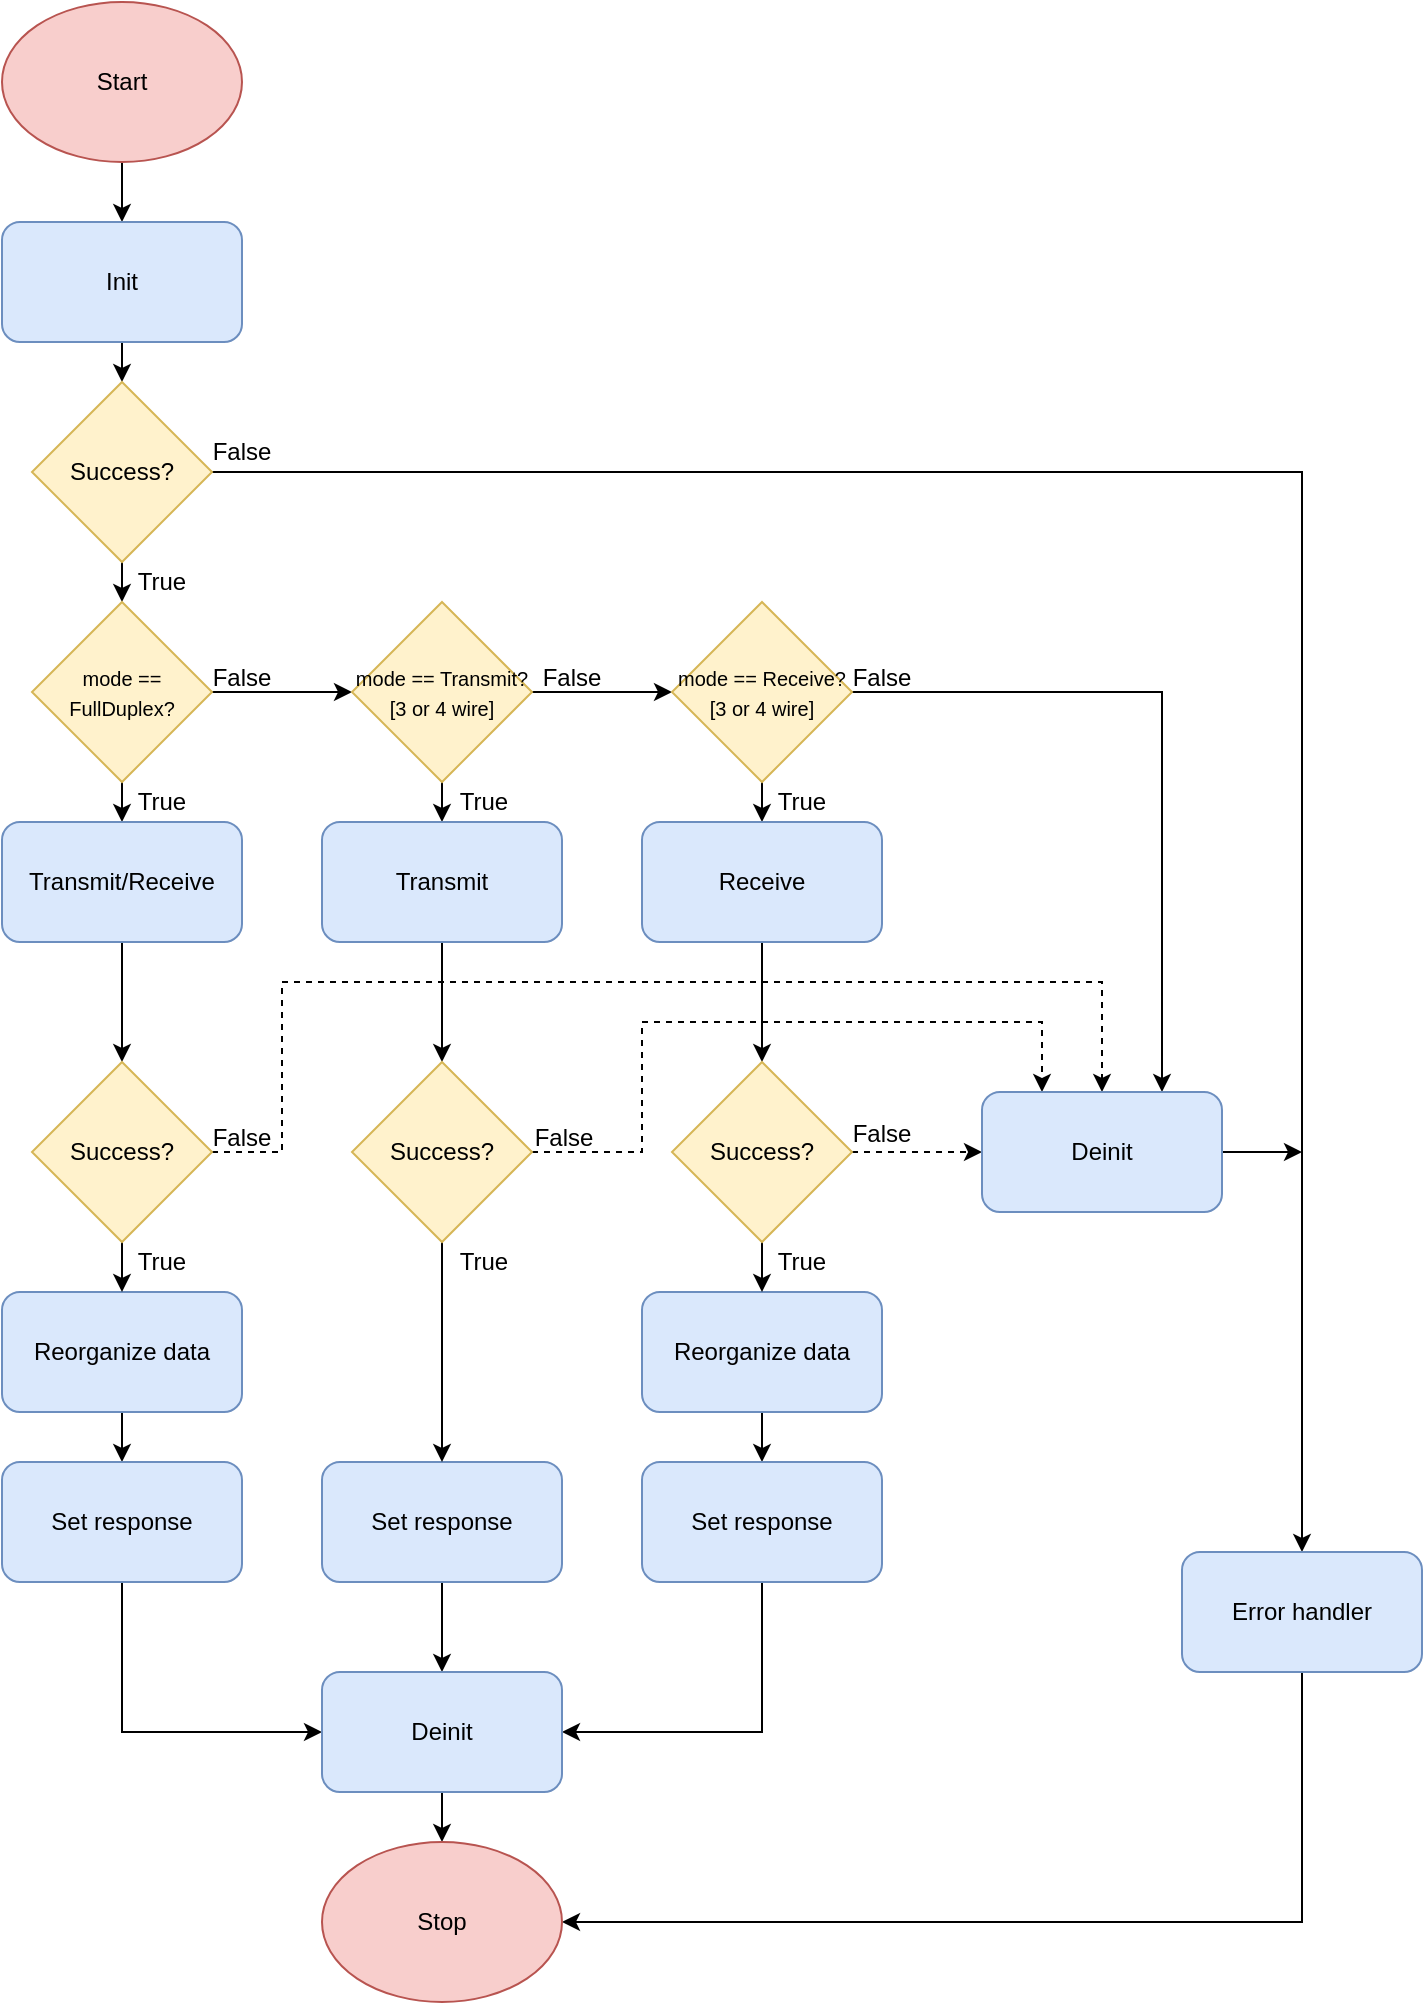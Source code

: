 <mxfile version="12.9.4" type="device"><diagram id="EmgZ-VdbVepcxApcljwV" name="Page-1"><mxGraphModel dx="1673" dy="929" grid="1" gridSize="10" guides="1" tooltips="1" connect="1" arrows="1" fold="1" page="1" pageScale="1" pageWidth="827" pageHeight="1169" math="0" shadow="0"><root><mxCell id="0"/><mxCell id="1" parent="0"/><mxCell id="ltgbVYzBdp89ArmLHiwN-9" style="edgeStyle=orthogonalEdgeStyle;rounded=0;orthogonalLoop=1;jettySize=auto;html=1;exitX=0.5;exitY=1;exitDx=0;exitDy=0;entryX=0.5;entryY=0;entryDx=0;entryDy=0;" edge="1" parent="1" source="ltgbVYzBdp89ArmLHiwN-1" target="ltgbVYzBdp89ArmLHiwN-2"><mxGeometry relative="1" as="geometry"/></mxCell><mxCell id="ltgbVYzBdp89ArmLHiwN-1" value="Start" style="ellipse;whiteSpace=wrap;html=1;fillColor=#f8cecc;strokeColor=#b85450;" vertex="1" parent="1"><mxGeometry x="20" width="120" height="80" as="geometry"/></mxCell><mxCell id="ltgbVYzBdp89ArmLHiwN-10" style="edgeStyle=orthogonalEdgeStyle;rounded=0;orthogonalLoop=1;jettySize=auto;html=1;exitX=0.5;exitY=1;exitDx=0;exitDy=0;entryX=0.5;entryY=0;entryDx=0;entryDy=0;" edge="1" parent="1" source="ltgbVYzBdp89ArmLHiwN-2" target="ltgbVYzBdp89ArmLHiwN-3"><mxGeometry relative="1" as="geometry"/></mxCell><mxCell id="ltgbVYzBdp89ArmLHiwN-2" value="Init" style="rounded=1;whiteSpace=wrap;html=1;fillColor=#dae8fc;strokeColor=#6c8ebf;" vertex="1" parent="1"><mxGeometry x="20" y="110" width="120" height="60" as="geometry"/></mxCell><mxCell id="ltgbVYzBdp89ArmLHiwN-36" style="edgeStyle=orthogonalEdgeStyle;rounded=0;orthogonalLoop=1;jettySize=auto;html=1;exitX=0.5;exitY=1;exitDx=0;exitDy=0;entryX=0.5;entryY=0;entryDx=0;entryDy=0;" edge="1" parent="1" source="ltgbVYzBdp89ArmLHiwN-3" target="ltgbVYzBdp89ArmLHiwN-6"><mxGeometry relative="1" as="geometry"/></mxCell><mxCell id="ltgbVYzBdp89ArmLHiwN-59" style="edgeStyle=orthogonalEdgeStyle;rounded=0;orthogonalLoop=1;jettySize=auto;html=1;exitX=1;exitY=0.5;exitDx=0;exitDy=0;entryX=0.5;entryY=0;entryDx=0;entryDy=0;" edge="1" parent="1" source="ltgbVYzBdp89ArmLHiwN-3" target="ltgbVYzBdp89ArmLHiwN-29"><mxGeometry relative="1" as="geometry"/></mxCell><mxCell id="ltgbVYzBdp89ArmLHiwN-3" value="Success?" style="rhombus;whiteSpace=wrap;html=1;fillColor=#fff2cc;strokeColor=#d6b656;" vertex="1" parent="1"><mxGeometry x="35" y="190" width="90" height="90" as="geometry"/></mxCell><mxCell id="ltgbVYzBdp89ArmLHiwN-37" style="edgeStyle=orthogonalEdgeStyle;rounded=0;orthogonalLoop=1;jettySize=auto;html=1;exitX=0.5;exitY=1;exitDx=0;exitDy=0;entryX=0.5;entryY=0;entryDx=0;entryDy=0;" edge="1" parent="1" source="ltgbVYzBdp89ArmLHiwN-6" target="ltgbVYzBdp89ArmLHiwN-14"><mxGeometry relative="1" as="geometry"/></mxCell><mxCell id="ltgbVYzBdp89ArmLHiwN-38" style="edgeStyle=orthogonalEdgeStyle;rounded=0;orthogonalLoop=1;jettySize=auto;html=1;exitX=1;exitY=0.5;exitDx=0;exitDy=0;entryX=0;entryY=0.5;entryDx=0;entryDy=0;" edge="1" parent="1" source="ltgbVYzBdp89ArmLHiwN-6" target="ltgbVYzBdp89ArmLHiwN-7"><mxGeometry relative="1" as="geometry"/></mxCell><mxCell id="ltgbVYzBdp89ArmLHiwN-6" value="&lt;font style=&quot;font-size: 10px&quot;&gt;mode == FullDuplex?&lt;/font&gt;" style="rhombus;whiteSpace=wrap;html=1;fillColor=#fff2cc;strokeColor=#d6b656;" vertex="1" parent="1"><mxGeometry x="35" y="300" width="90" height="90" as="geometry"/></mxCell><mxCell id="ltgbVYzBdp89ArmLHiwN-39" style="edgeStyle=orthogonalEdgeStyle;rounded=0;orthogonalLoop=1;jettySize=auto;html=1;exitX=0.5;exitY=1;exitDx=0;exitDy=0;entryX=0.5;entryY=0;entryDx=0;entryDy=0;" edge="1" parent="1" source="ltgbVYzBdp89ArmLHiwN-7" target="ltgbVYzBdp89ArmLHiwN-15"><mxGeometry relative="1" as="geometry"/></mxCell><mxCell id="ltgbVYzBdp89ArmLHiwN-41" style="edgeStyle=orthogonalEdgeStyle;rounded=0;orthogonalLoop=1;jettySize=auto;html=1;exitX=1;exitY=0.5;exitDx=0;exitDy=0;" edge="1" parent="1" source="ltgbVYzBdp89ArmLHiwN-7" target="ltgbVYzBdp89ArmLHiwN-8"><mxGeometry relative="1" as="geometry"/></mxCell><mxCell id="ltgbVYzBdp89ArmLHiwN-7" value="&lt;font style=&quot;font-size: 10px&quot;&gt;mode == Transmit? &lt;br&gt;[3 or 4 wire]&lt;br&gt;&lt;/font&gt;" style="rhombus;whiteSpace=wrap;html=1;fillColor=#fff2cc;strokeColor=#d6b656;" vertex="1" parent="1"><mxGeometry x="195" y="300" width="90" height="90" as="geometry"/></mxCell><mxCell id="ltgbVYzBdp89ArmLHiwN-42" style="edgeStyle=orthogonalEdgeStyle;rounded=0;orthogonalLoop=1;jettySize=auto;html=1;exitX=0.5;exitY=1;exitDx=0;exitDy=0;entryX=0.5;entryY=0;entryDx=0;entryDy=0;" edge="1" parent="1" source="ltgbVYzBdp89ArmLHiwN-8" target="ltgbVYzBdp89ArmLHiwN-16"><mxGeometry relative="1" as="geometry"/></mxCell><mxCell id="ltgbVYzBdp89ArmLHiwN-91" style="edgeStyle=orthogonalEdgeStyle;rounded=0;orthogonalLoop=1;jettySize=auto;html=1;exitX=1;exitY=0.5;exitDx=0;exitDy=0;entryX=0.75;entryY=0;entryDx=0;entryDy=0;" edge="1" parent="1" source="ltgbVYzBdp89ArmLHiwN-8" target="ltgbVYzBdp89ArmLHiwN-77"><mxGeometry relative="1" as="geometry"/></mxCell><mxCell id="ltgbVYzBdp89ArmLHiwN-8" value="&lt;font style=&quot;font-size: 10px&quot;&gt;mode == Receive?&lt;br&gt;[3 or 4 wire]&lt;br&gt;&lt;/font&gt;" style="rhombus;whiteSpace=wrap;html=1;fillColor=#fff2cc;strokeColor=#d6b656;" vertex="1" parent="1"><mxGeometry x="355" y="300" width="90" height="90" as="geometry"/></mxCell><mxCell id="ltgbVYzBdp89ArmLHiwN-68" style="edgeStyle=orthogonalEdgeStyle;rounded=0;orthogonalLoop=1;jettySize=auto;html=1;exitX=0.5;exitY=1;exitDx=0;exitDy=0;entryX=0.5;entryY=0;entryDx=0;entryDy=0;" edge="1" parent="1" source="ltgbVYzBdp89ArmLHiwN-14" target="ltgbVYzBdp89ArmLHiwN-64"><mxGeometry relative="1" as="geometry"/></mxCell><mxCell id="ltgbVYzBdp89ArmLHiwN-14" value="Transmit/Receive" style="rounded=1;whiteSpace=wrap;html=1;fillColor=#dae8fc;strokeColor=#6c8ebf;" vertex="1" parent="1"><mxGeometry x="20" y="410" width="120" height="60" as="geometry"/></mxCell><mxCell id="ltgbVYzBdp89ArmLHiwN-69" style="edgeStyle=orthogonalEdgeStyle;rounded=0;orthogonalLoop=1;jettySize=auto;html=1;exitX=0.5;exitY=1;exitDx=0;exitDy=0;entryX=0.5;entryY=0;entryDx=0;entryDy=0;" edge="1" parent="1" source="ltgbVYzBdp89ArmLHiwN-15" target="ltgbVYzBdp89ArmLHiwN-65"><mxGeometry relative="1" as="geometry"/></mxCell><mxCell id="ltgbVYzBdp89ArmLHiwN-15" value="Transmit" style="rounded=1;whiteSpace=wrap;html=1;fillColor=#dae8fc;strokeColor=#6c8ebf;" vertex="1" parent="1"><mxGeometry x="180" y="410" width="120" height="60" as="geometry"/></mxCell><mxCell id="ltgbVYzBdp89ArmLHiwN-70" style="edgeStyle=orthogonalEdgeStyle;rounded=0;orthogonalLoop=1;jettySize=auto;html=1;exitX=0.5;exitY=1;exitDx=0;exitDy=0;entryX=0.5;entryY=0;entryDx=0;entryDy=0;" edge="1" parent="1" source="ltgbVYzBdp89ArmLHiwN-16" target="ltgbVYzBdp89ArmLHiwN-66"><mxGeometry relative="1" as="geometry"/></mxCell><mxCell id="ltgbVYzBdp89ArmLHiwN-16" value="Receive" style="rounded=1;whiteSpace=wrap;html=1;fillColor=#dae8fc;strokeColor=#6c8ebf;" vertex="1" parent="1"><mxGeometry x="340" y="410" width="120" height="60" as="geometry"/></mxCell><mxCell id="ltgbVYzBdp89ArmLHiwN-44" style="edgeStyle=orthogonalEdgeStyle;rounded=0;orthogonalLoop=1;jettySize=auto;html=1;exitX=0.5;exitY=1;exitDx=0;exitDy=0;entryX=0.5;entryY=0;entryDx=0;entryDy=0;" edge="1" parent="1" source="ltgbVYzBdp89ArmLHiwN-17" target="ltgbVYzBdp89ArmLHiwN-18"><mxGeometry relative="1" as="geometry"/></mxCell><mxCell id="ltgbVYzBdp89ArmLHiwN-17" value="Reorganize data" style="rounded=1;whiteSpace=wrap;html=1;fillColor=#dae8fc;strokeColor=#6c8ebf;" vertex="1" parent="1"><mxGeometry x="20" y="645" width="120" height="60" as="geometry"/></mxCell><mxCell id="ltgbVYzBdp89ArmLHiwN-74" style="edgeStyle=orthogonalEdgeStyle;rounded=0;orthogonalLoop=1;jettySize=auto;html=1;exitX=0.5;exitY=1;exitDx=0;exitDy=0;entryX=0;entryY=0.5;entryDx=0;entryDy=0;" edge="1" parent="1" source="ltgbVYzBdp89ArmLHiwN-18" target="ltgbVYzBdp89ArmLHiwN-34"><mxGeometry relative="1" as="geometry"/></mxCell><mxCell id="ltgbVYzBdp89ArmLHiwN-18" value="Set response" style="rounded=1;whiteSpace=wrap;html=1;fillColor=#dae8fc;strokeColor=#6c8ebf;" vertex="1" parent="1"><mxGeometry x="20" y="730" width="120" height="60" as="geometry"/></mxCell><mxCell id="ltgbVYzBdp89ArmLHiwN-54" style="edgeStyle=orthogonalEdgeStyle;rounded=0;orthogonalLoop=1;jettySize=auto;html=1;exitX=0.5;exitY=1;exitDx=0;exitDy=0;entryX=0.5;entryY=0;entryDx=0;entryDy=0;" edge="1" parent="1" source="ltgbVYzBdp89ArmLHiwN-19" target="ltgbVYzBdp89ArmLHiwN-34"><mxGeometry relative="1" as="geometry"/></mxCell><mxCell id="ltgbVYzBdp89ArmLHiwN-19" value="Set response" style="rounded=1;whiteSpace=wrap;html=1;fillColor=#dae8fc;strokeColor=#6c8ebf;" vertex="1" parent="1"><mxGeometry x="180" y="730" width="120" height="60" as="geometry"/></mxCell><mxCell id="ltgbVYzBdp89ArmLHiwN-48" style="edgeStyle=orthogonalEdgeStyle;rounded=0;orthogonalLoop=1;jettySize=auto;html=1;exitX=0.5;exitY=1;exitDx=0;exitDy=0;" edge="1" parent="1" source="ltgbVYzBdp89ArmLHiwN-20" target="ltgbVYzBdp89ArmLHiwN-21"><mxGeometry relative="1" as="geometry"/></mxCell><mxCell id="ltgbVYzBdp89ArmLHiwN-20" value="Reorganize data" style="rounded=1;whiteSpace=wrap;html=1;fillColor=#dae8fc;strokeColor=#6c8ebf;" vertex="1" parent="1"><mxGeometry x="340" y="645" width="120" height="60" as="geometry"/></mxCell><mxCell id="ltgbVYzBdp89ArmLHiwN-75" style="edgeStyle=orthogonalEdgeStyle;rounded=0;orthogonalLoop=1;jettySize=auto;html=1;exitX=0.5;exitY=1;exitDx=0;exitDy=0;entryX=1;entryY=0.5;entryDx=0;entryDy=0;" edge="1" parent="1" source="ltgbVYzBdp89ArmLHiwN-21" target="ltgbVYzBdp89ArmLHiwN-34"><mxGeometry relative="1" as="geometry"/></mxCell><mxCell id="ltgbVYzBdp89ArmLHiwN-21" value="Set response" style="rounded=1;whiteSpace=wrap;html=1;fillColor=#dae8fc;strokeColor=#6c8ebf;" vertex="1" parent="1"><mxGeometry x="340" y="730" width="120" height="60" as="geometry"/></mxCell><mxCell id="ltgbVYzBdp89ArmLHiwN-85" style="edgeStyle=orthogonalEdgeStyle;rounded=0;orthogonalLoop=1;jettySize=auto;html=1;exitX=0.5;exitY=1;exitDx=0;exitDy=0;entryX=1;entryY=0.5;entryDx=0;entryDy=0;" edge="1" parent="1" source="ltgbVYzBdp89ArmLHiwN-29" target="ltgbVYzBdp89ArmLHiwN-61"><mxGeometry relative="1" as="geometry"/></mxCell><mxCell id="ltgbVYzBdp89ArmLHiwN-29" value="Error handler" style="rounded=1;whiteSpace=wrap;html=1;fillColor=#dae8fc;strokeColor=#6c8ebf;" vertex="1" parent="1"><mxGeometry x="610" y="775" width="120" height="60" as="geometry"/></mxCell><mxCell id="ltgbVYzBdp89ArmLHiwN-62" style="edgeStyle=orthogonalEdgeStyle;rounded=0;orthogonalLoop=1;jettySize=auto;html=1;exitX=0.5;exitY=1;exitDx=0;exitDy=0;entryX=0.5;entryY=0;entryDx=0;entryDy=0;" edge="1" parent="1" source="ltgbVYzBdp89ArmLHiwN-34" target="ltgbVYzBdp89ArmLHiwN-61"><mxGeometry relative="1" as="geometry"/></mxCell><mxCell id="ltgbVYzBdp89ArmLHiwN-34" value="Deinit" style="rounded=1;whiteSpace=wrap;html=1;fillColor=#dae8fc;strokeColor=#6c8ebf;" vertex="1" parent="1"><mxGeometry x="180" y="835" width="120" height="60" as="geometry"/></mxCell><mxCell id="ltgbVYzBdp89ArmLHiwN-61" value="Stop" style="ellipse;whiteSpace=wrap;html=1;fillColor=#f8cecc;strokeColor=#b85450;" vertex="1" parent="1"><mxGeometry x="180" y="920" width="120" height="80" as="geometry"/></mxCell><mxCell id="ltgbVYzBdp89ArmLHiwN-71" style="edgeStyle=orthogonalEdgeStyle;rounded=0;orthogonalLoop=1;jettySize=auto;html=1;exitX=0.5;exitY=1;exitDx=0;exitDy=0;entryX=0.5;entryY=0;entryDx=0;entryDy=0;" edge="1" parent="1" source="ltgbVYzBdp89ArmLHiwN-64" target="ltgbVYzBdp89ArmLHiwN-17"><mxGeometry relative="1" as="geometry"/></mxCell><mxCell id="ltgbVYzBdp89ArmLHiwN-83" style="edgeStyle=orthogonalEdgeStyle;rounded=0;orthogonalLoop=1;jettySize=auto;html=1;exitX=1;exitY=0.5;exitDx=0;exitDy=0;entryX=0.5;entryY=0;entryDx=0;entryDy=0;dashed=1;" edge="1" parent="1" source="ltgbVYzBdp89ArmLHiwN-64" target="ltgbVYzBdp89ArmLHiwN-77"><mxGeometry relative="1" as="geometry"><Array as="points"><mxPoint x="160" y="575"/><mxPoint x="160" y="490"/><mxPoint x="570" y="490"/></Array></mxGeometry></mxCell><mxCell id="ltgbVYzBdp89ArmLHiwN-64" value="Success?" style="rhombus;whiteSpace=wrap;html=1;fillColor=#fff2cc;strokeColor=#d6b656;" vertex="1" parent="1"><mxGeometry x="35" y="530" width="90" height="90" as="geometry"/></mxCell><mxCell id="ltgbVYzBdp89ArmLHiwN-72" style="edgeStyle=orthogonalEdgeStyle;rounded=0;orthogonalLoop=1;jettySize=auto;html=1;exitX=0.5;exitY=1;exitDx=0;exitDy=0;entryX=0.5;entryY=0;entryDx=0;entryDy=0;" edge="1" parent="1" source="ltgbVYzBdp89ArmLHiwN-65" target="ltgbVYzBdp89ArmLHiwN-19"><mxGeometry relative="1" as="geometry"/></mxCell><mxCell id="ltgbVYzBdp89ArmLHiwN-82" style="edgeStyle=orthogonalEdgeStyle;rounded=0;orthogonalLoop=1;jettySize=auto;html=1;exitX=1;exitY=0.5;exitDx=0;exitDy=0;entryX=0.25;entryY=0;entryDx=0;entryDy=0;dashed=1;" edge="1" parent="1" source="ltgbVYzBdp89ArmLHiwN-65" target="ltgbVYzBdp89ArmLHiwN-77"><mxGeometry relative="1" as="geometry"><Array as="points"><mxPoint x="340" y="575"/><mxPoint x="340" y="510"/><mxPoint x="540" y="510"/></Array></mxGeometry></mxCell><mxCell id="ltgbVYzBdp89ArmLHiwN-65" value="Success?" style="rhombus;whiteSpace=wrap;html=1;fillColor=#fff2cc;strokeColor=#d6b656;" vertex="1" parent="1"><mxGeometry x="195" y="530" width="90" height="90" as="geometry"/></mxCell><mxCell id="ltgbVYzBdp89ArmLHiwN-73" style="edgeStyle=orthogonalEdgeStyle;rounded=0;orthogonalLoop=1;jettySize=auto;html=1;exitX=0.5;exitY=1;exitDx=0;exitDy=0;entryX=0.5;entryY=0;entryDx=0;entryDy=0;" edge="1" parent="1" source="ltgbVYzBdp89ArmLHiwN-66" target="ltgbVYzBdp89ArmLHiwN-20"><mxGeometry relative="1" as="geometry"/></mxCell><mxCell id="ltgbVYzBdp89ArmLHiwN-81" style="edgeStyle=orthogonalEdgeStyle;rounded=0;orthogonalLoop=1;jettySize=auto;html=1;exitX=1;exitY=0.5;exitDx=0;exitDy=0;entryX=0;entryY=0.5;entryDx=0;entryDy=0;dashed=1;" edge="1" parent="1" source="ltgbVYzBdp89ArmLHiwN-66" target="ltgbVYzBdp89ArmLHiwN-77"><mxGeometry relative="1" as="geometry"/></mxCell><mxCell id="ltgbVYzBdp89ArmLHiwN-66" value="Success?" style="rhombus;whiteSpace=wrap;html=1;fillColor=#fff2cc;strokeColor=#d6b656;" vertex="1" parent="1"><mxGeometry x="355" y="530" width="90" height="90" as="geometry"/></mxCell><mxCell id="ltgbVYzBdp89ArmLHiwN-84" style="edgeStyle=orthogonalEdgeStyle;rounded=0;orthogonalLoop=1;jettySize=auto;html=1;exitX=1;exitY=0.5;exitDx=0;exitDy=0;" edge="1" parent="1" source="ltgbVYzBdp89ArmLHiwN-77"><mxGeometry relative="1" as="geometry"><mxPoint x="670" y="575" as="targetPoint"/></mxGeometry></mxCell><mxCell id="ltgbVYzBdp89ArmLHiwN-77" value="Deinit" style="rounded=1;whiteSpace=wrap;html=1;fillColor=#dae8fc;strokeColor=#6c8ebf;" vertex="1" parent="1"><mxGeometry x="510" y="545" width="120" height="60" as="geometry"/></mxCell><mxCell id="ltgbVYzBdp89ArmLHiwN-88" value="False" style="text;html=1;strokeColor=none;fillColor=none;align=center;verticalAlign=middle;whiteSpace=wrap;rounded=0;" vertex="1" parent="1"><mxGeometry x="120" y="215" width="40" height="20" as="geometry"/></mxCell><mxCell id="ltgbVYzBdp89ArmLHiwN-89" value="False" style="text;html=1;strokeColor=none;fillColor=none;align=center;verticalAlign=middle;whiteSpace=wrap;rounded=0;" vertex="1" parent="1"><mxGeometry x="120" y="328" width="40" height="20" as="geometry"/></mxCell><mxCell id="ltgbVYzBdp89ArmLHiwN-90" value="False" style="text;html=1;strokeColor=none;fillColor=none;align=center;verticalAlign=middle;whiteSpace=wrap;rounded=0;" vertex="1" parent="1"><mxGeometry x="285" y="328" width="40" height="20" as="geometry"/></mxCell><mxCell id="ltgbVYzBdp89ArmLHiwN-92" value="False" style="text;html=1;strokeColor=none;fillColor=none;align=center;verticalAlign=middle;whiteSpace=wrap;rounded=0;" vertex="1" parent="1"><mxGeometry x="440" y="328" width="40" height="20" as="geometry"/></mxCell><mxCell id="ltgbVYzBdp89ArmLHiwN-94" value="False" style="text;html=1;strokeColor=none;fillColor=none;align=center;verticalAlign=middle;whiteSpace=wrap;rounded=0;" vertex="1" parent="1"><mxGeometry x="120" y="558" width="40" height="20" as="geometry"/></mxCell><mxCell id="ltgbVYzBdp89ArmLHiwN-95" value="False" style="text;html=1;strokeColor=none;fillColor=none;align=center;verticalAlign=middle;whiteSpace=wrap;rounded=0;" vertex="1" parent="1"><mxGeometry x="281" y="558" width="40" height="20" as="geometry"/></mxCell><mxCell id="ltgbVYzBdp89ArmLHiwN-96" value="False" style="text;html=1;strokeColor=none;fillColor=none;align=center;verticalAlign=middle;whiteSpace=wrap;rounded=0;" vertex="1" parent="1"><mxGeometry x="440" y="556" width="40" height="20" as="geometry"/></mxCell><mxCell id="ltgbVYzBdp89ArmLHiwN-97" value="True" style="text;html=1;strokeColor=none;fillColor=none;align=center;verticalAlign=middle;whiteSpace=wrap;rounded=0;" vertex="1" parent="1"><mxGeometry x="80" y="280" width="40" height="20" as="geometry"/></mxCell><mxCell id="ltgbVYzBdp89ArmLHiwN-98" value="True" style="text;html=1;strokeColor=none;fillColor=none;align=center;verticalAlign=middle;whiteSpace=wrap;rounded=0;" vertex="1" parent="1"><mxGeometry x="80" y="390" width="40" height="20" as="geometry"/></mxCell><mxCell id="ltgbVYzBdp89ArmLHiwN-101" value="True" style="text;html=1;strokeColor=none;fillColor=none;align=center;verticalAlign=middle;whiteSpace=wrap;rounded=0;" vertex="1" parent="1"><mxGeometry x="241" y="390" width="40" height="20" as="geometry"/></mxCell><mxCell id="ltgbVYzBdp89ArmLHiwN-102" value="True" style="text;html=1;strokeColor=none;fillColor=none;align=center;verticalAlign=middle;whiteSpace=wrap;rounded=0;" vertex="1" parent="1"><mxGeometry x="400" y="390" width="40" height="20" as="geometry"/></mxCell><mxCell id="ltgbVYzBdp89ArmLHiwN-103" value="True" style="text;html=1;strokeColor=none;fillColor=none;align=center;verticalAlign=middle;whiteSpace=wrap;rounded=0;" vertex="1" parent="1"><mxGeometry x="80" y="620" width="40" height="20" as="geometry"/></mxCell><mxCell id="ltgbVYzBdp89ArmLHiwN-104" value="True" style="text;html=1;strokeColor=none;fillColor=none;align=center;verticalAlign=middle;whiteSpace=wrap;rounded=0;" vertex="1" parent="1"><mxGeometry x="241" y="620" width="40" height="20" as="geometry"/></mxCell><mxCell id="ltgbVYzBdp89ArmLHiwN-105" value="True" style="text;html=1;strokeColor=none;fillColor=none;align=center;verticalAlign=middle;whiteSpace=wrap;rounded=0;" vertex="1" parent="1"><mxGeometry x="400" y="620" width="40" height="20" as="geometry"/></mxCell></root></mxGraphModel></diagram></mxfile>